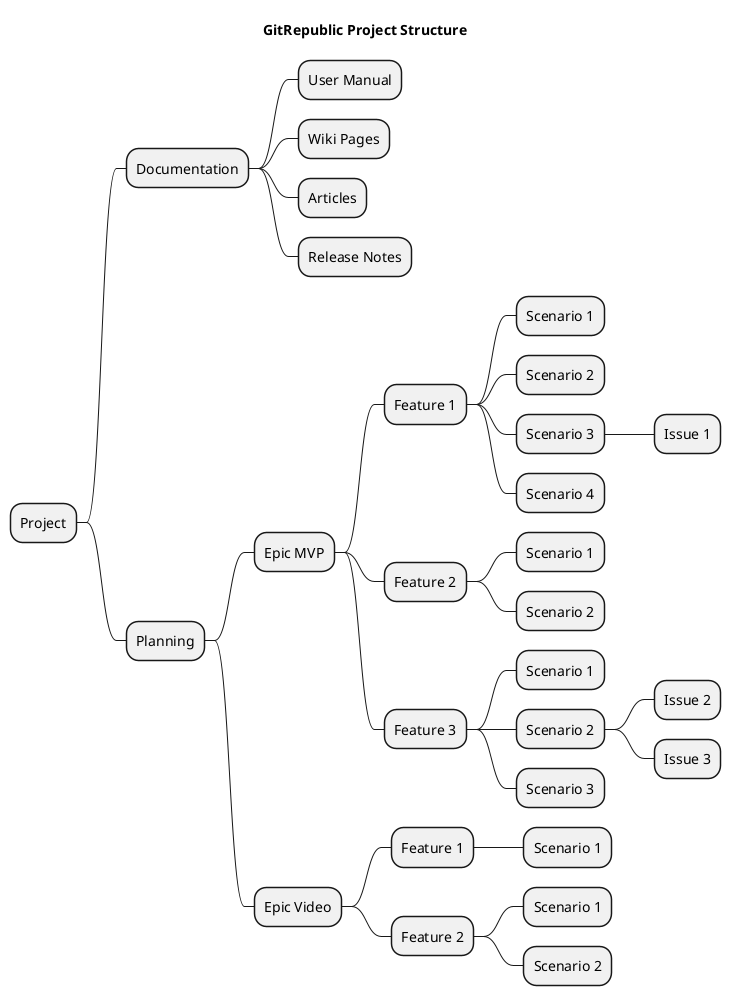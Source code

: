 @startmindmap GR Mind Map
title GitRepublic Project Structure

* Project
** Documentation
*** User Manual
*** Wiki Pages
*** Articles
*** Release Notes
** Planning
*** Epic MVP
**** Feature 1
***** Scenario 1
***** Scenario 2
***** Scenario 3
****** Issue 1
***** Scenario 4
**** Feature 2
***** Scenario 1
***** Scenario 2
**** Feature 3
***** Scenario 1
***** Scenario 2
****** Issue 2
****** Issue 3
***** Scenario 3
*** Epic Video
**** Feature 1
***** Scenario 1
**** Feature 2
***** Scenario 1
***** Scenario 2

@endmindmap